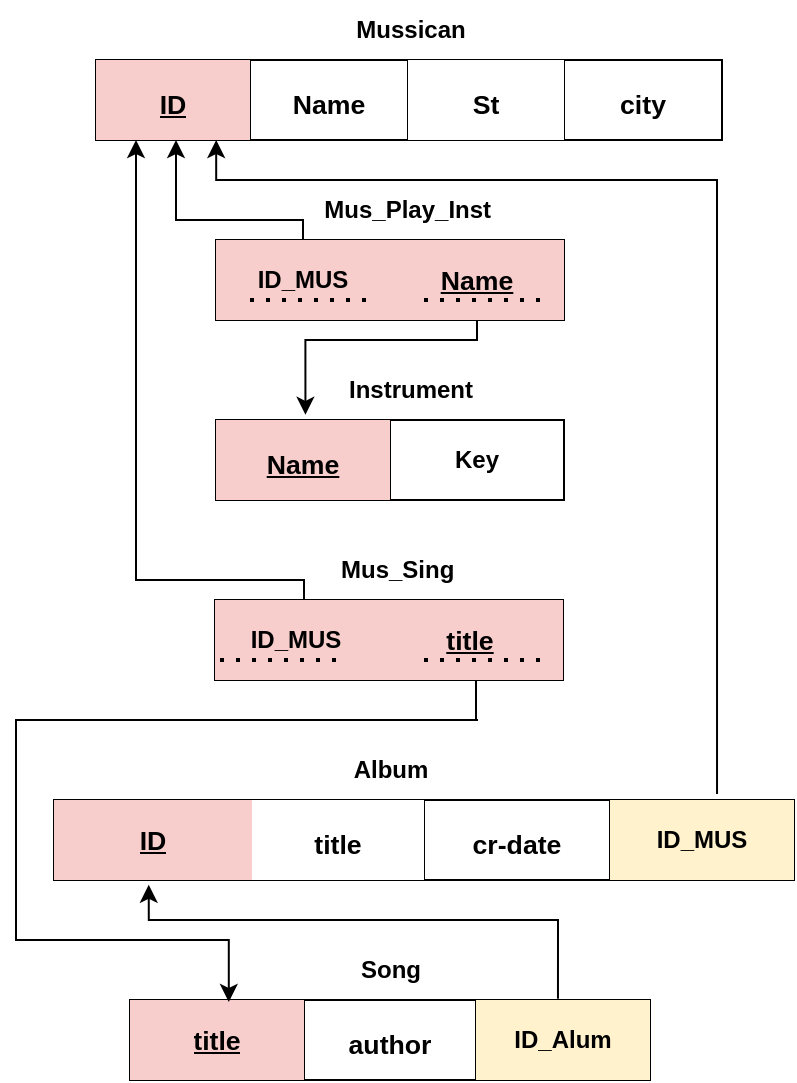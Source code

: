 <mxfile version="20.5.3" type="device"><diagram id="3_CXKVBeWMaMHqI-Y2Tx" name="Page-1"><mxGraphModel dx="1221" dy="575" grid="1" gridSize="10" guides="1" tooltips="1" connect="1" arrows="1" fold="1" page="1" pageScale="1" pageWidth="827" pageHeight="1169" math="0" shadow="0"><root><mxCell id="0"/><mxCell id="1" parent="0"/><mxCell id="_4i2OUZ7WzFVdu12mv5K-8" value="" style="shape=table;html=1;whiteSpace=wrap;startSize=0;container=1;collapsible=0;childLayout=tableLayout;rounded=0;fontStyle=1" vertex="1" parent="1"><mxGeometry x="229" y="810" width="370" height="40" as="geometry"/></mxCell><mxCell id="_4i2OUZ7WzFVdu12mv5K-9" value="" style="shape=tableRow;horizontal=0;startSize=0;swimlaneHead=0;swimlaneBody=0;top=0;left=0;bottom=0;right=0;collapsible=0;dropTarget=0;fillColor=none;points=[[0,0.5],[1,0.5]];portConstraint=eastwest;rounded=0;fontStyle=1" vertex="1" parent="_4i2OUZ7WzFVdu12mv5K-8"><mxGeometry width="370" height="40" as="geometry"/></mxCell><mxCell id="_4i2OUZ7WzFVdu12mv5K-10" value="&lt;u&gt;&lt;span style=&quot;font-size: 10pt;&quot;&gt;ID&lt;/span&gt;&lt;/u&gt;" style="shape=partialRectangle;html=1;whiteSpace=wrap;connectable=0;fillColor=#f8cecc;top=0;left=0;bottom=0;right=0;overflow=hidden;strokeColor=#000000;rounded=0;fontStyle=1" vertex="1" parent="_4i2OUZ7WzFVdu12mv5K-9"><mxGeometry width="99" height="40" as="geometry"><mxRectangle width="99" height="40" as="alternateBounds"/></mxGeometry></mxCell><mxCell id="_4i2OUZ7WzFVdu12mv5K-11" value="&lt;p style=&quot;direction: ltr; unicode-bidi: embed;&quot; align=&quot;center&quot; class=&quot;MsoNormal&quot;&gt;&lt;span style=&quot;font-size:10.0pt&quot;&gt;title&lt;/span&gt;&lt;/p&gt;" style="shape=partialRectangle;html=1;whiteSpace=wrap;connectable=0;top=0;left=0;bottom=0;right=0;overflow=hidden;rounded=0;fontStyle=1" vertex="1" parent="_4i2OUZ7WzFVdu12mv5K-9"><mxGeometry x="99" width="86" height="40" as="geometry"><mxRectangle width="86" height="40" as="alternateBounds"/></mxGeometry></mxCell><mxCell id="_4i2OUZ7WzFVdu12mv5K-12" value="&lt;p style=&quot;direction: ltr; unicode-bidi: embed;&quot; align=&quot;center&quot; class=&quot;MsoNormal&quot;&gt;&lt;span style=&quot;font-size:10.0pt&quot;&gt;cr-date&lt;/span&gt;&lt;/p&gt;" style="shape=partialRectangle;html=1;whiteSpace=wrap;connectable=0;fillColor=none;top=0;left=0;bottom=0;right=0;overflow=hidden;rounded=0;fontStyle=1" vertex="1" parent="_4i2OUZ7WzFVdu12mv5K-9"><mxGeometry x="185" width="93" height="40" as="geometry"><mxRectangle width="93" height="40" as="alternateBounds"/></mxGeometry></mxCell><mxCell id="_4i2OUZ7WzFVdu12mv5K-13" value="ID_MUS" style="shape=partialRectangle;html=1;whiteSpace=wrap;connectable=0;fillColor=#fff2cc;top=0;left=0;bottom=0;right=0;overflow=hidden;rounded=0;strokeColor=#d6b656;fontStyle=1" vertex="1" parent="_4i2OUZ7WzFVdu12mv5K-9"><mxGeometry x="278" width="92" height="40" as="geometry"><mxRectangle width="92" height="40" as="alternateBounds"/></mxGeometry></mxCell><mxCell id="_4i2OUZ7WzFVdu12mv5K-17" value="" style="shape=table;html=1;whiteSpace=wrap;startSize=0;container=1;collapsible=0;childLayout=tableLayout;rounded=0;fontStyle=1" vertex="1" parent="1"><mxGeometry x="250" y="440" width="313" height="40" as="geometry"/></mxCell><mxCell id="_4i2OUZ7WzFVdu12mv5K-18" value="" style="shape=tableRow;horizontal=0;startSize=0;swimlaneHead=0;swimlaneBody=0;top=0;left=0;bottom=0;right=0;collapsible=0;dropTarget=0;fillColor=none;points=[[0,0.5],[1,0.5]];portConstraint=eastwest;dashed=1;rounded=0;fontStyle=1" vertex="1" parent="_4i2OUZ7WzFVdu12mv5K-17"><mxGeometry width="313" height="40" as="geometry"/></mxCell><mxCell id="_4i2OUZ7WzFVdu12mv5K-21" value="&lt;p style=&quot;direction: ltr; unicode-bidi: embed;&quot; align=&quot;center&quot; class=&quot;MsoNormal&quot;&gt;&lt;u&gt;&lt;span style=&quot;font-size:10.0pt&quot;&gt;ID&lt;/span&gt;&lt;/u&gt;&lt;/p&gt;" style="shape=partialRectangle;html=1;whiteSpace=wrap;connectable=0;fillColor=#f8cecc;top=0;left=0;bottom=0;right=0;overflow=hidden;strokeColor=#b85450;rounded=0;fontStyle=1" vertex="1" parent="_4i2OUZ7WzFVdu12mv5K-18"><mxGeometry width="77" height="40" as="geometry"><mxRectangle width="77" height="40" as="alternateBounds"/></mxGeometry></mxCell><mxCell id="_4i2OUZ7WzFVdu12mv5K-22" value="&lt;p style=&quot;direction: ltr; unicode-bidi: embed;&quot; align=&quot;center&quot; class=&quot;MsoNormal&quot;&gt;&lt;span style=&quot;font-size:10.0pt&quot;&gt;Name&lt;/span&gt;&lt;/p&gt;" style="shape=partialRectangle;html=1;whiteSpace=wrap;connectable=0;fillColor=none;top=0;left=0;bottom=0;right=0;overflow=hidden;rounded=0;fontStyle=1" vertex="1" parent="_4i2OUZ7WzFVdu12mv5K-18"><mxGeometry x="77" width="79" height="40" as="geometry"><mxRectangle width="79" height="40" as="alternateBounds"/></mxGeometry></mxCell><mxCell id="_4i2OUZ7WzFVdu12mv5K-23" value="&lt;p style=&quot;direction: ltr; unicode-bidi: embed;&quot; align=&quot;center&quot; class=&quot;MsoNormal&quot;&gt;&lt;span style=&quot;font-size:10.0pt&quot;&gt;St&lt;/span&gt;&lt;/p&gt;" style="shape=partialRectangle;html=1;whiteSpace=wrap;connectable=0;top=0;left=0;bottom=0;right=0;overflow=hidden;rounded=0;fontStyle=1" vertex="1" parent="_4i2OUZ7WzFVdu12mv5K-18"><mxGeometry x="156" width="78" height="40" as="geometry"><mxRectangle width="78" height="40" as="alternateBounds"/></mxGeometry></mxCell><mxCell id="_4i2OUZ7WzFVdu12mv5K-24" value="&lt;p style=&quot;direction: ltr; unicode-bidi: embed;&quot; align=&quot;center&quot; class=&quot;MsoNormal&quot;&gt;&lt;span style=&quot;font-size:10.0pt&quot;&gt;city&lt;/span&gt;&lt;/p&gt;" style="shape=partialRectangle;html=1;whiteSpace=wrap;connectable=0;fillColor=none;top=0;left=0;bottom=0;right=0;overflow=hidden;rounded=0;fontStyle=1" vertex="1" parent="_4i2OUZ7WzFVdu12mv5K-18"><mxGeometry x="234" width="79" height="40" as="geometry"><mxRectangle width="79" height="40" as="alternateBounds"/></mxGeometry></mxCell><mxCell id="_4i2OUZ7WzFVdu12mv5K-67" style="edgeStyle=orthogonalEdgeStyle;rounded=0;orthogonalLoop=1;jettySize=auto;html=1;exitX=0.25;exitY=0;exitDx=0;exitDy=0;fontStyle=1" edge="1" parent="1" source="_4i2OUZ7WzFVdu12mv5K-25"><mxGeometry relative="1" as="geometry"><mxPoint x="290" y="480" as="targetPoint"/><Array as="points"><mxPoint x="354" y="520"/><mxPoint x="290" y="520"/><mxPoint x="290" y="482"/></Array></mxGeometry></mxCell><mxCell id="_4i2OUZ7WzFVdu12mv5K-68" style="edgeStyle=orthogonalEdgeStyle;rounded=0;orthogonalLoop=1;jettySize=auto;html=1;exitX=0.75;exitY=1;exitDx=0;exitDy=0;entryX=0.257;entryY=-0.065;entryDx=0;entryDy=0;entryPerimeter=0;fontStyle=1" edge="1" parent="1" source="_4i2OUZ7WzFVdu12mv5K-25" target="_4i2OUZ7WzFVdu12mv5K-35"><mxGeometry relative="1" as="geometry"><Array as="points"><mxPoint x="441" y="580"/><mxPoint x="355" y="580"/></Array></mxGeometry></mxCell><mxCell id="_4i2OUZ7WzFVdu12mv5K-25" value="" style="shape=table;html=1;whiteSpace=wrap;startSize=0;container=1;collapsible=0;childLayout=tableLayout;rounded=0;fontStyle=1" vertex="1" parent="1"><mxGeometry x="310" y="530" width="174" height="40" as="geometry"/></mxCell><mxCell id="_4i2OUZ7WzFVdu12mv5K-26" value="" style="shape=tableRow;horizontal=0;startSize=0;swimlaneHead=0;swimlaneBody=0;top=0;left=0;bottom=0;right=0;collapsible=0;dropTarget=0;fillColor=none;points=[[0,0.5],[1,0.5]];portConstraint=eastwest;rounded=0;fontStyle=1" vertex="1" parent="_4i2OUZ7WzFVdu12mv5K-25"><mxGeometry width="174" height="40" as="geometry"/></mxCell><mxCell id="_4i2OUZ7WzFVdu12mv5K-27" value="ID_MUS" style="shape=partialRectangle;html=1;whiteSpace=wrap;connectable=0;fillColor=#f8cecc;top=0;left=0;bottom=0;right=0;overflow=hidden;strokeColor=#b85450;rounded=0;fontStyle=1" vertex="1" parent="_4i2OUZ7WzFVdu12mv5K-26"><mxGeometry width="87" height="40" as="geometry"><mxRectangle width="87" height="40" as="alternateBounds"/></mxGeometry></mxCell><mxCell id="_4i2OUZ7WzFVdu12mv5K-28" value="&lt;u&gt;&lt;span style=&quot;font-size: 10pt;&quot;&gt;Name&lt;/span&gt;&lt;/u&gt;" style="shape=partialRectangle;html=1;whiteSpace=wrap;connectable=0;fillColor=#f8cecc;top=0;left=0;bottom=0;right=0;overflow=hidden;rounded=0;strokeColor=#b85450;fontStyle=1" vertex="1" parent="_4i2OUZ7WzFVdu12mv5K-26"><mxGeometry x="87" width="87" height="40" as="geometry"><mxRectangle width="87" height="40" as="alternateBounds"/></mxGeometry></mxCell><mxCell id="_4i2OUZ7WzFVdu12mv5K-70" style="edgeStyle=orthogonalEdgeStyle;rounded=0;orthogonalLoop=1;jettySize=auto;html=1;exitX=0.823;exitY=-0.015;exitDx=0;exitDy=0;entryX=0.128;entryY=1.06;entryDx=0;entryDy=0;entryPerimeter=0;exitPerimeter=0;fontStyle=1" edge="1" parent="1" source="_4i2OUZ7WzFVdu12mv5K-30" target="_4i2OUZ7WzFVdu12mv5K-8"><mxGeometry relative="1" as="geometry"><Array as="points"><mxPoint x="481" y="870"/><mxPoint x="276" y="870"/></Array></mxGeometry></mxCell><mxCell id="_4i2OUZ7WzFVdu12mv5K-29" value="" style="shape=table;html=1;whiteSpace=wrap;startSize=0;container=1;collapsible=0;childLayout=tableLayout;rounded=0;fontStyle=1" vertex="1" parent="1"><mxGeometry x="267" y="910" width="260" height="40" as="geometry"/></mxCell><mxCell id="_4i2OUZ7WzFVdu12mv5K-30" value="" style="shape=tableRow;horizontal=0;startSize=0;swimlaneHead=0;swimlaneBody=0;top=0;left=0;bottom=0;right=0;collapsible=0;dropTarget=0;fillColor=none;points=[[0,0.5],[1,0.5]];portConstraint=eastwest;rounded=0;fontStyle=1" vertex="1" parent="_4i2OUZ7WzFVdu12mv5K-29"><mxGeometry width="260" height="40" as="geometry"/></mxCell><mxCell id="_4i2OUZ7WzFVdu12mv5K-31" value="&lt;span style=&quot;font-size: 13.333px;&quot;&gt;&lt;u&gt;title&lt;/u&gt;&lt;/span&gt;" style="shape=partialRectangle;html=1;whiteSpace=wrap;connectable=0;fillColor=#f8cecc;top=0;left=0;bottom=0;right=0;overflow=hidden;strokeColor=#b85450;rounded=0;fontStyle=1" vertex="1" parent="_4i2OUZ7WzFVdu12mv5K-30"><mxGeometry width="87" height="40" as="geometry"><mxRectangle width="87" height="40" as="alternateBounds"/></mxGeometry></mxCell><mxCell id="_4i2OUZ7WzFVdu12mv5K-32" value="&lt;p style=&quot;direction: ltr; unicode-bidi: embed;&quot; align=&quot;center&quot; class=&quot;MsoNormal&quot;&gt;&lt;span style=&quot;font-size:10.0pt&quot;&gt;author&lt;/span&gt;&lt;/p&gt;" style="shape=partialRectangle;html=1;whiteSpace=wrap;connectable=0;fillColor=none;top=0;left=0;bottom=0;right=0;overflow=hidden;rounded=0;fontStyle=1" vertex="1" parent="_4i2OUZ7WzFVdu12mv5K-30"><mxGeometry x="87" width="86" height="40" as="geometry"><mxRectangle width="86" height="40" as="alternateBounds"/></mxGeometry></mxCell><mxCell id="_4i2OUZ7WzFVdu12mv5K-33" value="ID_Alum" style="shape=partialRectangle;html=1;whiteSpace=wrap;connectable=0;fillColor=#fff2cc;top=0;left=0;bottom=0;right=0;overflow=hidden;rounded=0;strokeColor=#d6b656;fontStyle=1" vertex="1" parent="_4i2OUZ7WzFVdu12mv5K-30"><mxGeometry x="173" width="87" height="40" as="geometry"><mxRectangle width="87" height="40" as="alternateBounds"/></mxGeometry></mxCell><mxCell id="_4i2OUZ7WzFVdu12mv5K-34" value="" style="shape=table;html=1;whiteSpace=wrap;startSize=0;container=1;collapsible=0;childLayout=tableLayout;rounded=0;fontStyle=1" vertex="1" parent="1"><mxGeometry x="310" y="620" width="174" height="40" as="geometry"/></mxCell><mxCell id="_4i2OUZ7WzFVdu12mv5K-35" value="" style="shape=tableRow;horizontal=0;startSize=0;swimlaneHead=0;swimlaneBody=0;top=0;left=0;bottom=0;right=0;collapsible=0;dropTarget=0;fillColor=none;points=[[0,0.5],[1,0.5]];portConstraint=eastwest;rounded=0;fontStyle=1" vertex="1" parent="_4i2OUZ7WzFVdu12mv5K-34"><mxGeometry width="174" height="40" as="geometry"/></mxCell><mxCell id="_4i2OUZ7WzFVdu12mv5K-36" value="&lt;p style=&quot;direction: ltr; unicode-bidi: embed;&quot; align=&quot;center&quot; class=&quot;MsoNormal&quot;&gt;&lt;u&gt;&lt;span style=&quot;font-size:10.0pt&quot;&gt;Name&lt;/span&gt;&lt;/u&gt;&lt;/p&gt;" style="shape=partialRectangle;html=1;whiteSpace=wrap;connectable=0;fillColor=#f8cecc;top=0;left=0;bottom=0;right=0;overflow=hidden;strokeColor=#b85450;rounded=0;fontStyle=1" vertex="1" parent="_4i2OUZ7WzFVdu12mv5K-35"><mxGeometry width="87" height="40" as="geometry"><mxRectangle width="87" height="40" as="alternateBounds"/></mxGeometry></mxCell><mxCell id="_4i2OUZ7WzFVdu12mv5K-37" value="Key" style="shape=partialRectangle;html=1;whiteSpace=wrap;connectable=0;fillColor=none;top=0;left=0;bottom=0;right=0;overflow=hidden;rounded=0;fontStyle=1" vertex="1" parent="_4i2OUZ7WzFVdu12mv5K-35"><mxGeometry x="87" width="87" height="40" as="geometry"><mxRectangle width="87" height="40" as="alternateBounds"/></mxGeometry></mxCell><mxCell id="_4i2OUZ7WzFVdu12mv5K-45" value="&lt;b&gt;Mussican&lt;/b&gt;" style="text;html=1;align=center;verticalAlign=middle;resizable=0;points=[];autosize=1;strokeColor=none;fillColor=none;" vertex="1" parent="1"><mxGeometry x="366.5" y="410" width="80" height="30" as="geometry"/></mxCell><mxCell id="_4i2OUZ7WzFVdu12mv5K-46" value="&lt;span&gt;Album&lt;/span&gt;" style="text;html=1;align=center;verticalAlign=middle;resizable=0;points=[];autosize=1;strokeColor=none;fillColor=none;fontStyle=1" vertex="1" parent="1"><mxGeometry x="366.5" y="780" width="60" height="30" as="geometry"/></mxCell><mxCell id="_4i2OUZ7WzFVdu12mv5K-50" value="&lt;span&gt;Song&lt;/span&gt;" style="text;html=1;align=center;verticalAlign=middle;resizable=0;points=[];autosize=1;strokeColor=none;fillColor=none;fontStyle=1" vertex="1" parent="1"><mxGeometry x="371.5" y="880" width="50" height="30" as="geometry"/></mxCell><mxCell id="_4i2OUZ7WzFVdu12mv5K-69" style="edgeStyle=orthogonalEdgeStyle;rounded=0;orthogonalLoop=1;jettySize=auto;html=1;exitX=0.25;exitY=0;exitDx=0;exitDy=0;fontStyle=1" edge="1" parent="1" source="_4i2OUZ7WzFVdu12mv5K-51"><mxGeometry relative="1" as="geometry"><mxPoint x="270" y="480" as="targetPoint"/><Array as="points"><mxPoint x="354" y="710"/><mxPoint x="354" y="700"/><mxPoint x="270" y="700"/><mxPoint x="270" y="481"/></Array></mxGeometry></mxCell><mxCell id="_4i2OUZ7WzFVdu12mv5K-71" style="edgeStyle=orthogonalEdgeStyle;rounded=0;orthogonalLoop=1;jettySize=auto;html=1;exitX=0.75;exitY=1;exitDx=0;exitDy=0;entryX=0.19;entryY=0.025;entryDx=0;entryDy=0;entryPerimeter=0;fontStyle=1" edge="1" parent="1" source="_4i2OUZ7WzFVdu12mv5K-51" target="_4i2OUZ7WzFVdu12mv5K-30"><mxGeometry relative="1" as="geometry"><Array as="points"><mxPoint x="441" y="770"/><mxPoint x="210" y="770"/><mxPoint x="210" y="880"/><mxPoint x="326" y="880"/></Array></mxGeometry></mxCell><mxCell id="_4i2OUZ7WzFVdu12mv5K-51" value="" style="shape=table;html=1;whiteSpace=wrap;startSize=0;container=1;collapsible=0;childLayout=tableLayout;rounded=0;fontStyle=1" vertex="1" parent="1"><mxGeometry x="309.5" y="710" width="174" height="40" as="geometry"/></mxCell><mxCell id="_4i2OUZ7WzFVdu12mv5K-52" value="" style="shape=tableRow;horizontal=0;startSize=0;swimlaneHead=0;swimlaneBody=0;top=0;left=0;bottom=0;right=0;collapsible=0;dropTarget=0;fillColor=none;points=[[0,0.5],[1,0.5]];portConstraint=eastwest;rounded=0;fontStyle=1" vertex="1" parent="_4i2OUZ7WzFVdu12mv5K-51"><mxGeometry width="174" height="40" as="geometry"/></mxCell><mxCell id="_4i2OUZ7WzFVdu12mv5K-53" value="ID_MUS" style="shape=partialRectangle;html=1;whiteSpace=wrap;connectable=0;fillColor=#f8cecc;top=0;left=0;bottom=0;right=0;overflow=hidden;strokeColor=#b85450;rounded=0;fontStyle=1" vertex="1" parent="_4i2OUZ7WzFVdu12mv5K-52"><mxGeometry width="80" height="40" as="geometry"><mxRectangle width="80" height="40" as="alternateBounds"/></mxGeometry></mxCell><mxCell id="_4i2OUZ7WzFVdu12mv5K-54" value="&lt;u style=&quot;font-size: 13.333px;&quot;&gt;title&lt;/u&gt;" style="shape=partialRectangle;html=1;whiteSpace=wrap;connectable=0;fillColor=#f8cecc;top=0;left=0;bottom=0;right=0;overflow=hidden;rounded=0;strokeColor=#b85450;fontStyle=1" vertex="1" parent="_4i2OUZ7WzFVdu12mv5K-52"><mxGeometry x="80" width="94" height="40" as="geometry"><mxRectangle width="94" height="40" as="alternateBounds"/></mxGeometry></mxCell><mxCell id="_4i2OUZ7WzFVdu12mv5K-59" value="&lt;span&gt;Instrument&lt;/span&gt;" style="text;html=1;align=center;verticalAlign=middle;resizable=0;points=[];autosize=1;strokeColor=none;fillColor=none;fontStyle=1" vertex="1" parent="1"><mxGeometry x="361.5" y="590" width="90" height="30" as="geometry"/></mxCell><mxCell id="_4i2OUZ7WzFVdu12mv5K-60" value="&lt;span&gt;Mus_Play_Inst&amp;nbsp;&lt;/span&gt;" style="text;html=1;align=center;verticalAlign=middle;resizable=0;points=[];autosize=1;strokeColor=none;fillColor=none;fontStyle=1" vertex="1" parent="1"><mxGeometry x="351.5" y="500" width="110" height="30" as="geometry"/></mxCell><mxCell id="_4i2OUZ7WzFVdu12mv5K-61" value="" style="endArrow=none;dashed=1;html=1;dashPattern=1 3;strokeWidth=2;rounded=0;fontStyle=1" edge="1" parent="1"><mxGeometry width="50" height="50" relative="1" as="geometry"><mxPoint x="414" y="560" as="sourcePoint"/><mxPoint x="474" y="560" as="targetPoint"/></mxGeometry></mxCell><mxCell id="_4i2OUZ7WzFVdu12mv5K-62" value="" style="endArrow=none;dashed=1;html=1;dashPattern=1 3;strokeWidth=2;rounded=0;fontStyle=1" edge="1" parent="1"><mxGeometry width="50" height="50" relative="1" as="geometry"><mxPoint x="327" y="560" as="sourcePoint"/><mxPoint x="387" y="560" as="targetPoint"/></mxGeometry></mxCell><mxCell id="_4i2OUZ7WzFVdu12mv5K-63" value="&lt;span&gt;Mus_Sing&amp;nbsp;&lt;/span&gt;" style="text;html=1;align=center;verticalAlign=middle;resizable=0;points=[];autosize=1;strokeColor=none;fillColor=none;fontStyle=1" vertex="1" parent="1"><mxGeometry x="361.5" y="680" width="80" height="30" as="geometry"/></mxCell><mxCell id="_4i2OUZ7WzFVdu12mv5K-64" value="" style="endArrow=none;dashed=1;html=1;dashPattern=1 3;strokeWidth=2;rounded=0;fontStyle=1" edge="1" parent="1"><mxGeometry width="50" height="50" relative="1" as="geometry"><mxPoint x="312" y="740" as="sourcePoint"/><mxPoint x="372" y="740" as="targetPoint"/></mxGeometry></mxCell><mxCell id="_4i2OUZ7WzFVdu12mv5K-65" value="" style="endArrow=none;dashed=1;html=1;dashPattern=1 3;strokeWidth=2;rounded=0;fontStyle=1" edge="1" parent="1"><mxGeometry width="50" height="50" relative="1" as="geometry"><mxPoint x="414" y="740" as="sourcePoint"/><mxPoint x="474" y="740" as="targetPoint"/></mxGeometry></mxCell><mxCell id="_4i2OUZ7WzFVdu12mv5K-72" style="edgeStyle=orthogonalEdgeStyle;rounded=0;orthogonalLoop=1;jettySize=auto;html=1;exitX=0.896;exitY=-0.075;exitDx=0;exitDy=0;entryX=0.192;entryY=1;entryDx=0;entryDy=0;entryPerimeter=0;exitPerimeter=0;fontStyle=1" edge="1" parent="1" source="_4i2OUZ7WzFVdu12mv5K-9" target="_4i2OUZ7WzFVdu12mv5K-18"><mxGeometry relative="1" as="geometry"><Array as="points"><mxPoint x="561" y="500"/><mxPoint x="310" y="500"/></Array></mxGeometry></mxCell></root></mxGraphModel></diagram></mxfile>